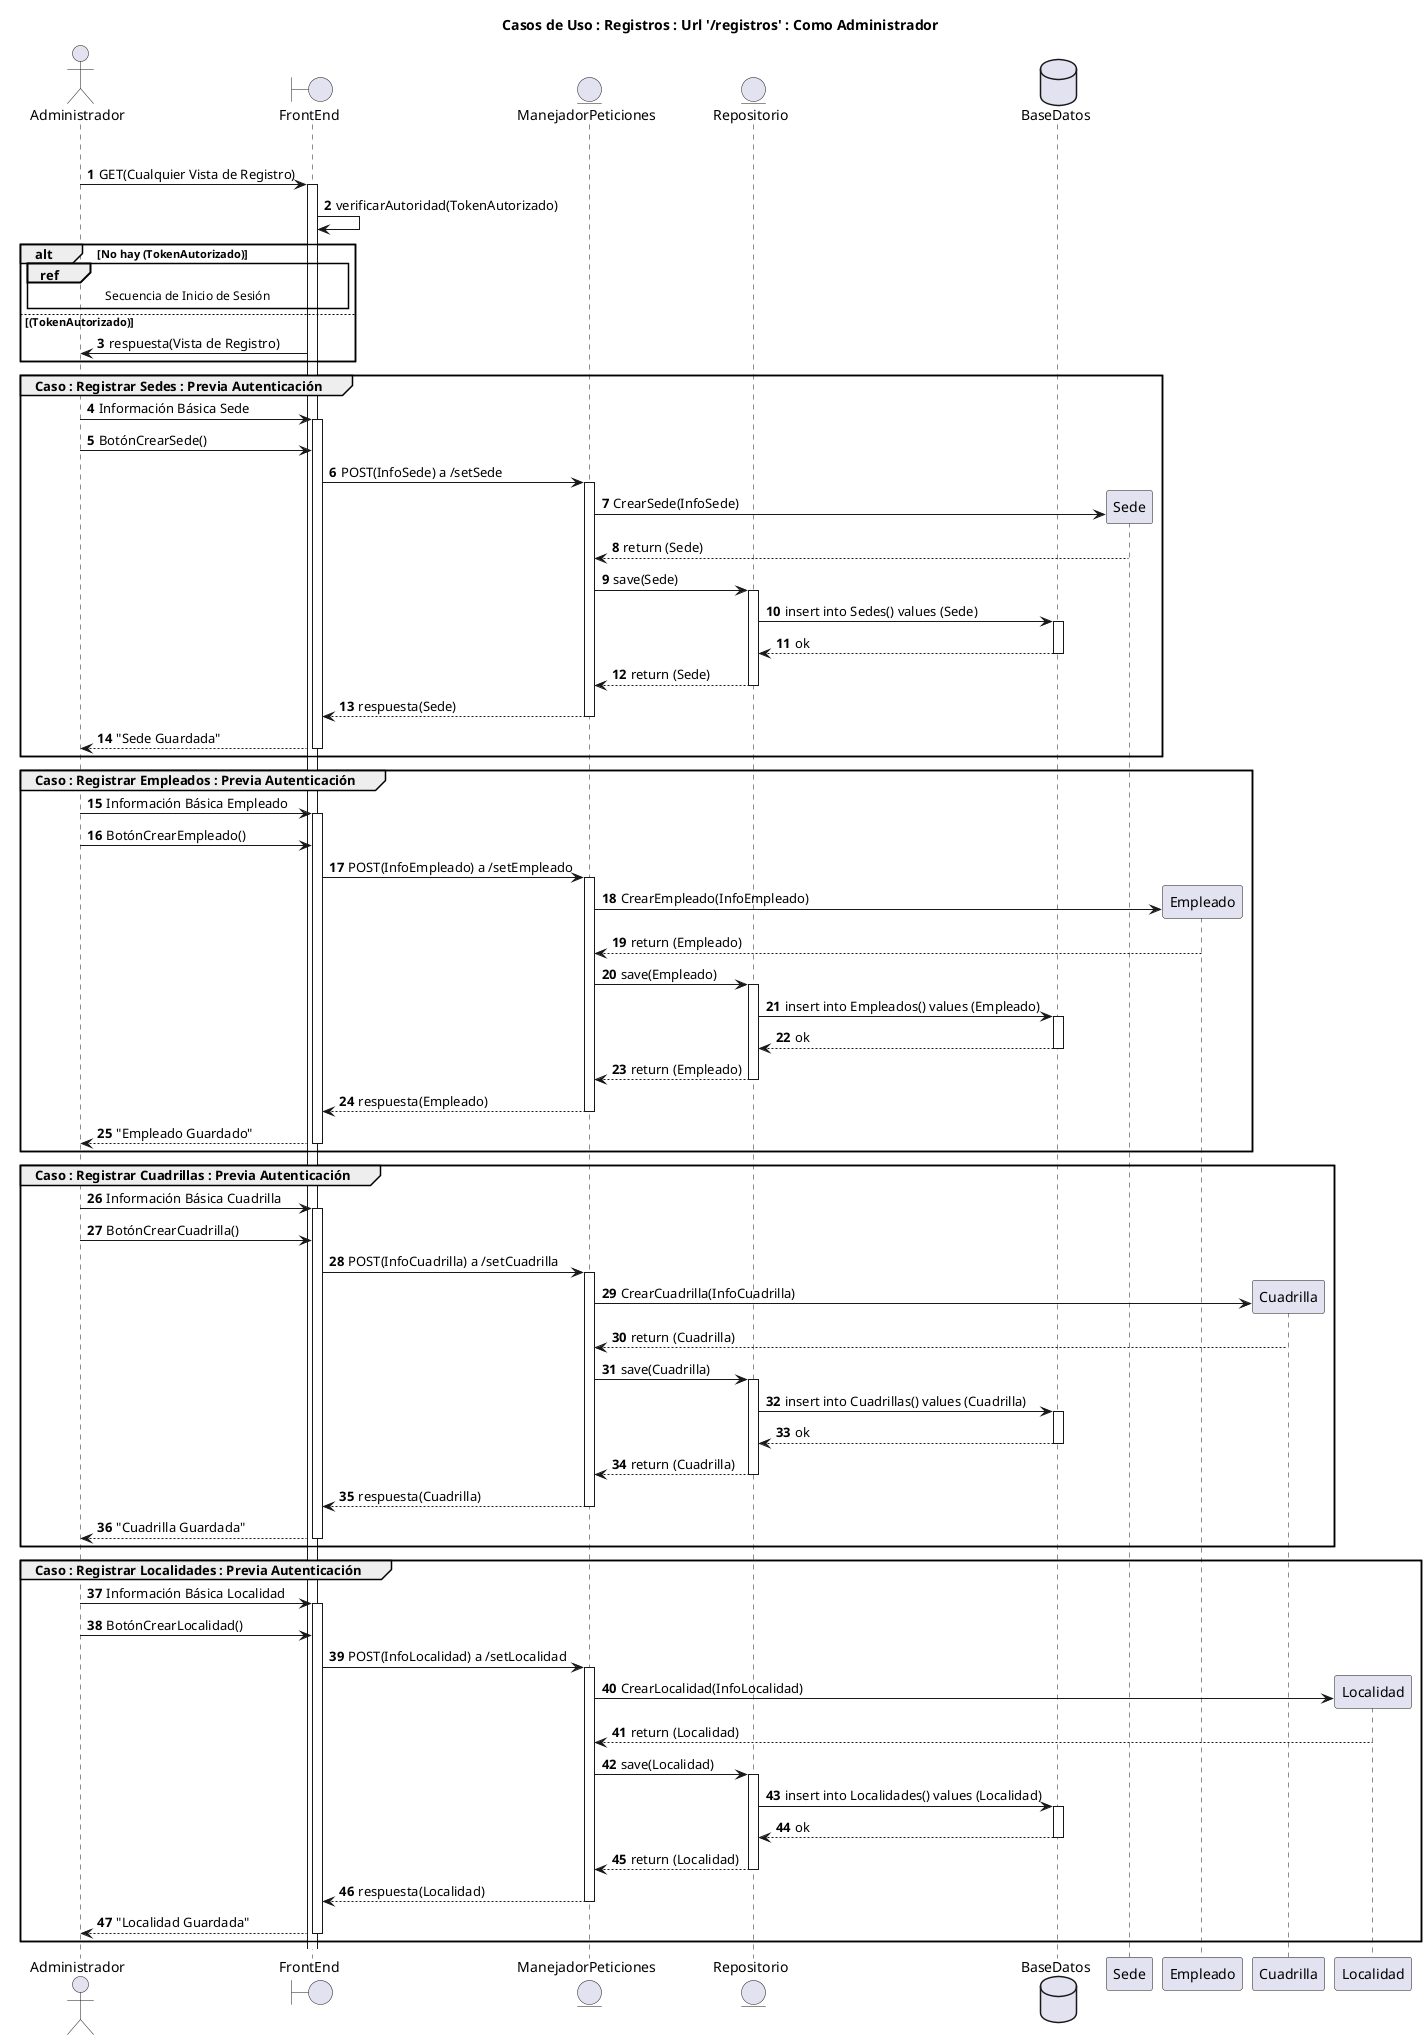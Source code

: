 @startuml
'https://plantuml.com/sequence-diagram
title Casos de Uso : Registros : Url '/registros' : Como Administrador

actor Administrador
boundary FrontEnd
entity ManejadorPeticiones
entity Repositorio
database BaseDatos

autonumber
group Comprobación Autenticación
Administrador -> FrontEnd ++ : GET(Cualquier Vista de Registro)
FrontEnd -> FrontEnd : verificarAutoridad(TokenAutorizado)
alt No hay (TokenAutorizado)
ref over Administrador,FrontEnd : Secuencia de Inicio de Sesión
else (TokenAutorizado)
FrontEnd -> Administrador : respuesta(Vista de Registro)
end

group Caso : Registrar Sedes : Previa Autenticación
Administrador -> FrontEnd ++ : Información Básica Sede
Administrador -> FrontEnd : BotónCrearSede()
FrontEnd -> ManejadorPeticiones ++ : POST(InfoSede) a /setSede
ManejadorPeticiones -> Sede ** : CrearSede(InfoSede)
Sede --> ManejadorPeticiones : return (Sede)
ManejadorPeticiones -> Repositorio ++ : save(Sede)
Repositorio -> BaseDatos ++ : insert into Sedes() values (Sede)
BaseDatos --> Repositorio -- : ok
Repositorio --> ManejadorPeticiones -- : return (Sede)
ManejadorPeticiones --> FrontEnd -- : respuesta(Sede)
FrontEnd --> Administrador -- : "Sede Guardada"
end

group Caso : Registrar Empleados : Previa Autenticación
Administrador -> FrontEnd ++ : Información Básica Empleado
Administrador -> FrontEnd : BotónCrearEmpleado()
FrontEnd -> ManejadorPeticiones ++ : POST(InfoEmpleado) a /setEmpleado
ManejadorPeticiones -> Empleado ** : CrearEmpleado(InfoEmpleado)
Empleado --> ManejadorPeticiones : return (Empleado)
ManejadorPeticiones -> Repositorio ++ : save(Empleado)
Repositorio -> BaseDatos ++ : insert into Empleados() values (Empleado)
BaseDatos --> Repositorio -- : ok
Repositorio --> ManejadorPeticiones -- : return (Empleado)
ManejadorPeticiones --> FrontEnd -- : respuesta(Empleado)
FrontEnd --> Administrador -- : "Empleado Guardado"
end

group Caso : Registrar Cuadrillas : Previa Autenticación
Administrador -> FrontEnd ++ : Información Básica Cuadrilla
Administrador -> FrontEnd : BotónCrearCuadrilla()
FrontEnd -> ManejadorPeticiones ++ : POST(InfoCuadrilla) a /setCuadrilla
ManejadorPeticiones -> Cuadrilla ** : CrearCuadrilla(InfoCuadrilla)
Cuadrilla --> ManejadorPeticiones : return (Cuadrilla)
ManejadorPeticiones -> Repositorio ++ : save(Cuadrilla)
Repositorio -> BaseDatos ++ : insert into Cuadrillas() values (Cuadrilla)
BaseDatos --> Repositorio -- : ok
Repositorio --> ManejadorPeticiones -- : return (Cuadrilla)
ManejadorPeticiones --> FrontEnd -- : respuesta(Cuadrilla)
FrontEnd --> Administrador -- : "Cuadrilla Guardada"
end

group Caso : Registrar Localidades : Previa Autenticación
Administrador -> FrontEnd ++ : Información Básica Localidad
Administrador -> FrontEnd : BotónCrearLocalidad()
FrontEnd -> ManejadorPeticiones ++ : POST(InfoLocalidad) a /setLocalidad
ManejadorPeticiones -> Localidad ** : CrearLocalidad(InfoLocalidad)
Localidad --> ManejadorPeticiones : return (Localidad)
ManejadorPeticiones -> Repositorio ++ : save(Localidad)
Repositorio -> BaseDatos ++ : insert into Localidades() values (Localidad)
BaseDatos --> Repositorio -- : ok
Repositorio --> ManejadorPeticiones -- : return (Localidad)
ManejadorPeticiones --> FrontEnd -- : respuesta(Localidad)
FrontEnd --> Administrador -- : "Localidad Guardada"
end

@enduml